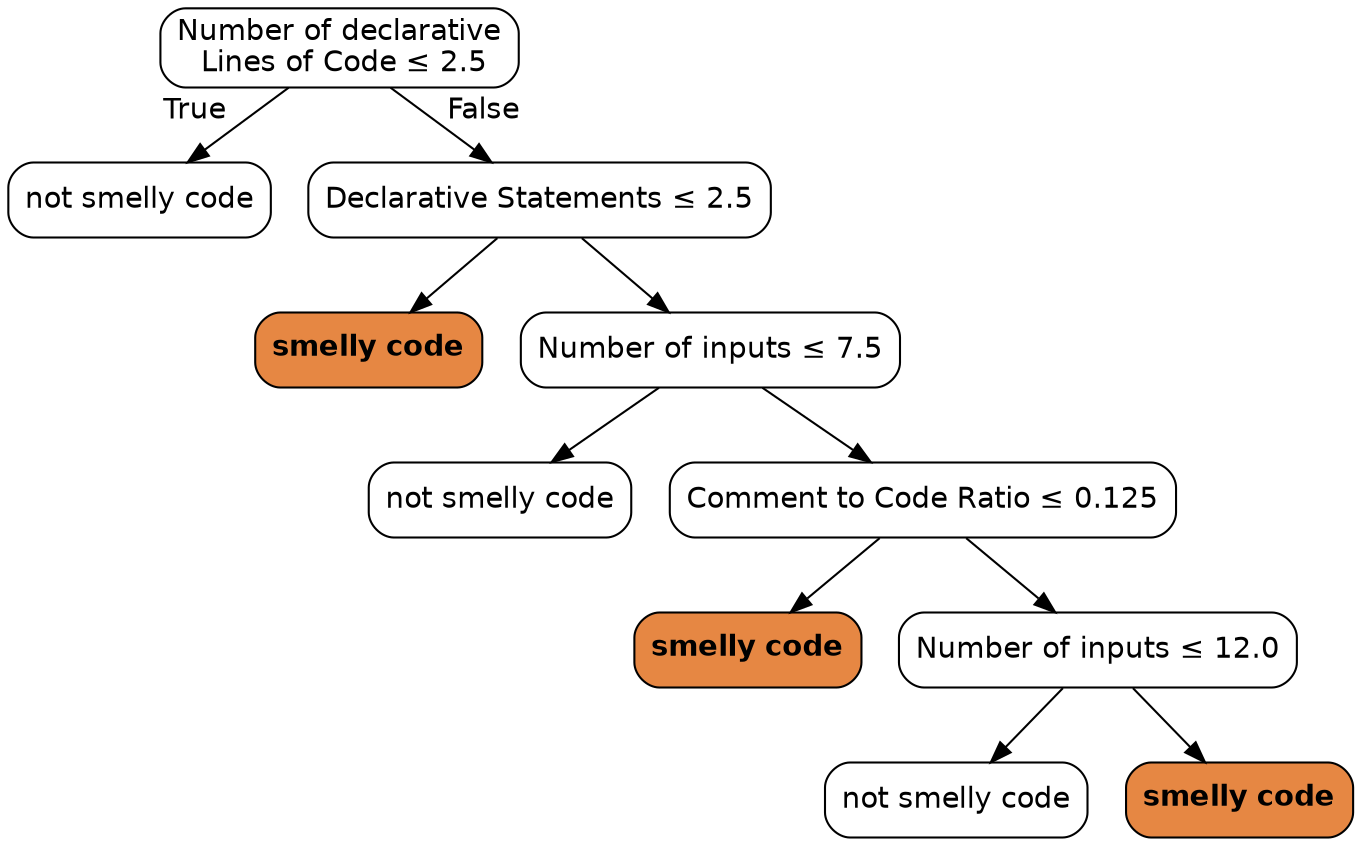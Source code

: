 digraph Tree {
node [color="black", fontname=helvetica, shape=box,  style="filled, rounded", fillcolor="#FFFFFF"];
edge [fontname=helvetica];
0 [label=<Number of declarative<br/> Lines of Code &le; 2.5>];
1 [label=<not smelly code>];
0 -> 1  [headlabel="True", labelangle=45, labeldistance="2.5"];
2 [label=<Declarative Statements &le; 2.5>];
0 -> 2  [headlabel="False", labelangle="-45", labeldistance="2.5"];
3 [label=<<b>smelly code</b>>, fillcolor="#e68743"];
2 -> 3;
4 [label=<Number of inputs &le; 7.5>];
2 -> 4;
5 [label=<not smelly code>];
4 -> 5;
6 [label=<Comment to Code Ratio &le; 0.125>];
4 -> 6;
7 [label=<<b>smelly code</b>>, fillcolor="#e68743"];
6 -> 7;
8 [label=<Number of inputs &le; 12.0>];
6 -> 8;
9 [label=<not smelly code>];
8 -> 9;
10 [label=<<b>smelly code</b>>, fillcolor="#e68743"];
8 -> 10;
}
